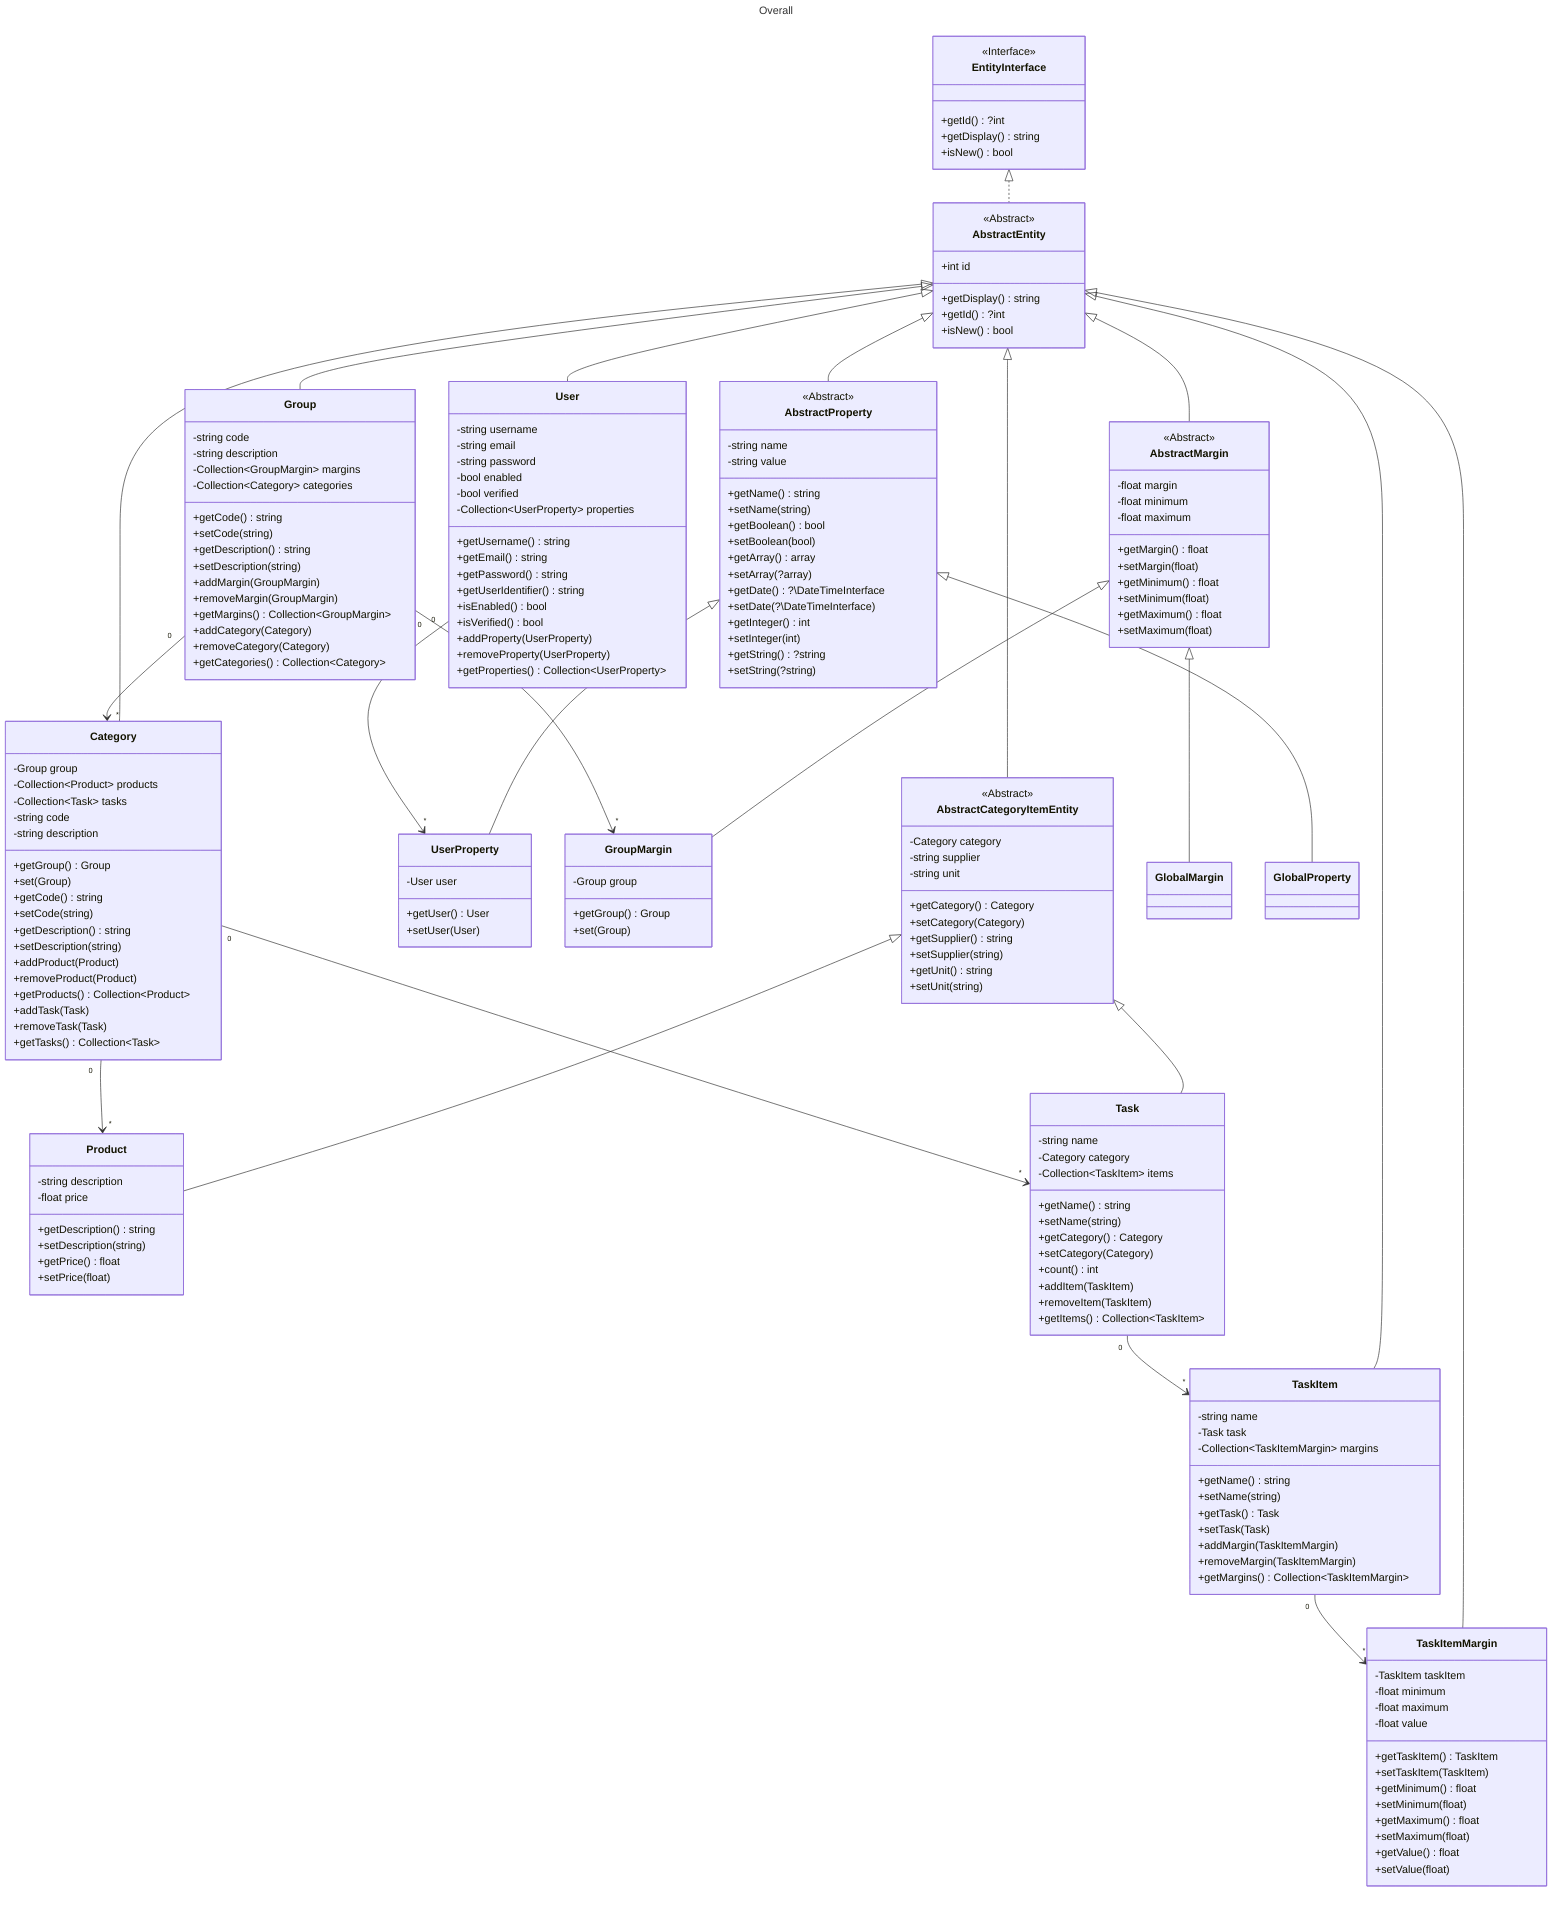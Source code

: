 ---
title: Overall
---
classDiagram
    direction TB
    class EntityInterface {
        <<Interface>>
        +getId() ?int
        +getDisplay() string
        +isNew() bool
    }

    class AbstractEntity {
        <<Abstract>>
        +int id
        +getDisplay() string
        +getId() ?int
        +isNew() bool
    }

    class AbstractCategoryItemEntity {
        <<Abstract>>
        -Category category
        -string supplier
        -string unit
        +getCategory() Category
        +setCategory(Category)
        +getSupplier() string
        +setSupplier(string)
        +getUnit() string
        +setUnit(string)
    }

    class AbstractProperty {
        <<Abstract>>
        -string name
        -string value
        +getName() string
        +setName(string)
        +getBoolean() bool
        +setBoolean(bool)
        +getArray() array
        +setArray(?array)
        +getDate() ?\DateTimeInterface
        +setDate(?\DateTimeInterface)
        +getInteger() int
        +setInteger(int)
        +getString() ?string
        +setString(?string)
    }

    class AbstractMargin {
        <<Abstract>>
        -float margin
        -float minimum
        -float maximum
        +getMargin() float
        +setMargin(float)
        +getMinimum() float
        +setMinimum(float)
        +getMaximum() float
        +setMaximum(float)
    }

    class Product {
        -string description
        -float price
        +getDescription() string
        +setDescription(string)
        +getPrice() float
        +setPrice(float)
    }

    class Task {
        -string name
        -Category category
        -Collection~TaskItem~ items
        +getName() string
        +setName(string)
        +getCategory() Category
        +setCategory(Category)
        +count() int
        +addItem(TaskItem)
        +removeItem(TaskItem)
        +getItems() Collection~TaskItem~
    }

    class TaskItem {
        -string name
        -Task task
        -Collection~TaskItemMargin~ margins
        +getName() string
        +setName(string)
        +getTask() Task
        +setTask(Task)
        +addMargin(TaskItemMargin)
        +removeMargin(TaskItemMargin)
        +getMargins() Collection~TaskItemMargin~
    }

    class TaskItemMargin {
        -TaskItem taskItem
        -float minimum
        -float maximum
        -float value
        +getTaskItem() TaskItem
        +setTaskItem(TaskItem)
        +getMinimum() float
        +setMinimum(float)
        +getMaximum() float
        +setMaximum(float)
        +getValue() float
        +setValue(float)
    }

    class User {
        -string username
        -string email
        -string password
        -bool enabled
        -bool verified
        -Collection~UserProperty~ properties
        +getUsername() string
        +getEmail() string
        +getPassword() string
        +getUserIdentifier() string
        +isEnabled() bool
        +isVerified() bool
        +addProperty(UserProperty)
        +removeProperty(UserProperty)
        +getProperties() Collection~UserProperty~
    }

    class UserProperty {
        -User user
        +getUser() User
        +setUser(User)
    }

    class Group {
        -string code
        -string description
        -Collection~GroupMargin~ margins
        -Collection~Category~ categories
        +getCode() string
        +setCode(string)
        +getDescription() string
        +setDescription(string)
        +addMargin(GroupMargin)
        +removeMargin(GroupMargin)
        +getMargins() Collection~GroupMargin~
        +addCategory(Category)
        +removeCategory(Category)
        +getCategories() Collection~Category~
    }

    class GroupMargin {
        -Group group
        +getGroup() Group
        +set(Group)
    }

    class Category {
        -Group group
        -Collection~Product~ products
        -Collection~Task~ tasks
        -string code
        -string description
        +getGroup() Group
        +set(Group)
        +getCode() string
        +setCode(string)
        +getDescription() string
        +setDescription(string)
        +addProduct(Product)
        +removeProduct(Product)
        +getProducts() Collection~Product~
        +addTask(Task)
        +removeTask(Task)
        +getTasks() Collection~Task~
    }

    class GlobalMargin {
    }

    class GlobalProperty {
    }

    EntityInterface <|.. AbstractEntity
    AbstractEntity <|-- AbstractCategoryItemEntity
    AbstractEntity <|-- AbstractMargin
    AbstractEntity <|-- User
    AbstractEntity <|-- Group
    AbstractEntity <|-- TaskItem
    AbstractEntity <|-- TaskItemMargin
    AbstractEntity <|-- Category
    AbstractEntity <|-- AbstractProperty
    AbstractProperty <|-- GlobalProperty
    AbstractProperty <|-- UserProperty
    AbstractMargin <|-- GroupMargin
    AbstractMargin <|-- GlobalMargin
    AbstractCategoryItemEntity <|-- Product
    AbstractCategoryItemEntity <|-- Task
    User "0" --> "*" UserProperty
    Group "0" --> "*" GroupMargin
    Group "0" --> "*" Category
    Category "0" --> "*" Product
    Category "0" --> "*" Task
    Task "0" --> "*" TaskItem
    TaskItem "0" --> "*" TaskItemMargin